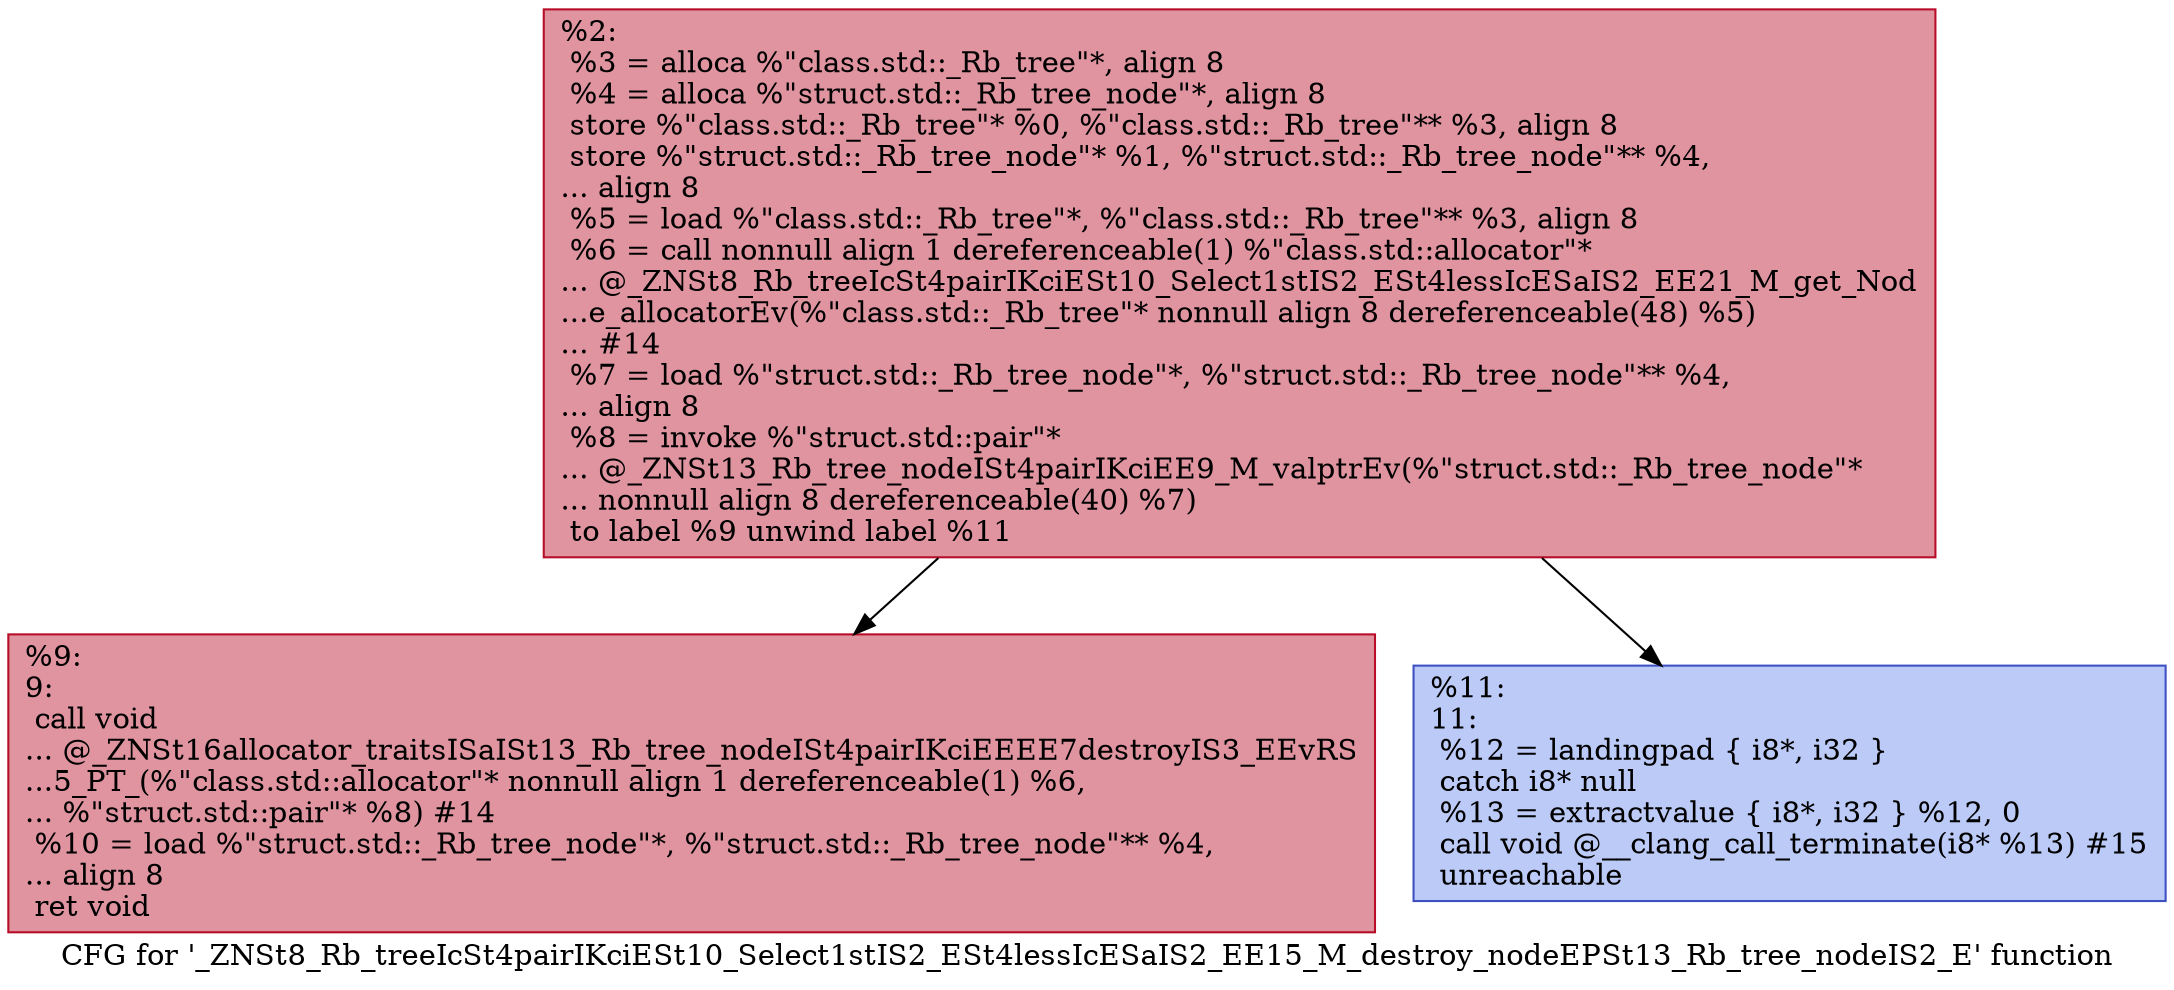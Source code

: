 digraph "CFG for '_ZNSt8_Rb_treeIcSt4pairIKciESt10_Select1stIS2_ESt4lessIcESaIS2_EE15_M_destroy_nodeEPSt13_Rb_tree_nodeIS2_E' function" {
	label="CFG for '_ZNSt8_Rb_treeIcSt4pairIKciESt10_Select1stIS2_ESt4lessIcESaIS2_EE15_M_destroy_nodeEPSt13_Rb_tree_nodeIS2_E' function";

	Node0x557bfd4ff510 [shape=record,color="#b70d28ff", style=filled, fillcolor="#b70d2870",label="{%2:\l  %3 = alloca %\"class.std::_Rb_tree\"*, align 8\l  %4 = alloca %\"struct.std::_Rb_tree_node\"*, align 8\l  store %\"class.std::_Rb_tree\"* %0, %\"class.std::_Rb_tree\"** %3, align 8\l  store %\"struct.std::_Rb_tree_node\"* %1, %\"struct.std::_Rb_tree_node\"** %4,\l... align 8\l  %5 = load %\"class.std::_Rb_tree\"*, %\"class.std::_Rb_tree\"** %3, align 8\l  %6 = call nonnull align 1 dereferenceable(1) %\"class.std::allocator\"*\l... @_ZNSt8_Rb_treeIcSt4pairIKciESt10_Select1stIS2_ESt4lessIcESaIS2_EE21_M_get_Nod\l...e_allocatorEv(%\"class.std::_Rb_tree\"* nonnull align 8 dereferenceable(48) %5)\l... #14\l  %7 = load %\"struct.std::_Rb_tree_node\"*, %\"struct.std::_Rb_tree_node\"** %4,\l... align 8\l  %8 = invoke %\"struct.std::pair\"*\l... @_ZNSt13_Rb_tree_nodeISt4pairIKciEE9_M_valptrEv(%\"struct.std::_Rb_tree_node\"*\l... nonnull align 8 dereferenceable(40) %7)\l          to label %9 unwind label %11\l}"];
	Node0x557bfd4ff510 -> Node0x557bfd4ff9f0;
	Node0x557bfd4ff510 -> Node0x557bfd4ffa80;
	Node0x557bfd4ff9f0 [shape=record,color="#b70d28ff", style=filled, fillcolor="#b70d2870",label="{%9:\l9:                                                \l  call void\l... @_ZNSt16allocator_traitsISaISt13_Rb_tree_nodeISt4pairIKciEEEE7destroyIS3_EEvRS\l...5_PT_(%\"class.std::allocator\"* nonnull align 1 dereferenceable(1) %6,\l... %\"struct.std::pair\"* %8) #14\l  %10 = load %\"struct.std::_Rb_tree_node\"*, %\"struct.std::_Rb_tree_node\"** %4,\l... align 8\l  ret void\l}"];
	Node0x557bfd4ffa80 [shape=record,color="#3d50c3ff", style=filled, fillcolor="#6687ed70",label="{%11:\l11:                                               \l  %12 = landingpad \{ i8*, i32 \}\l          catch i8* null\l  %13 = extractvalue \{ i8*, i32 \} %12, 0\l  call void @__clang_call_terminate(i8* %13) #15\l  unreachable\l}"];
}
